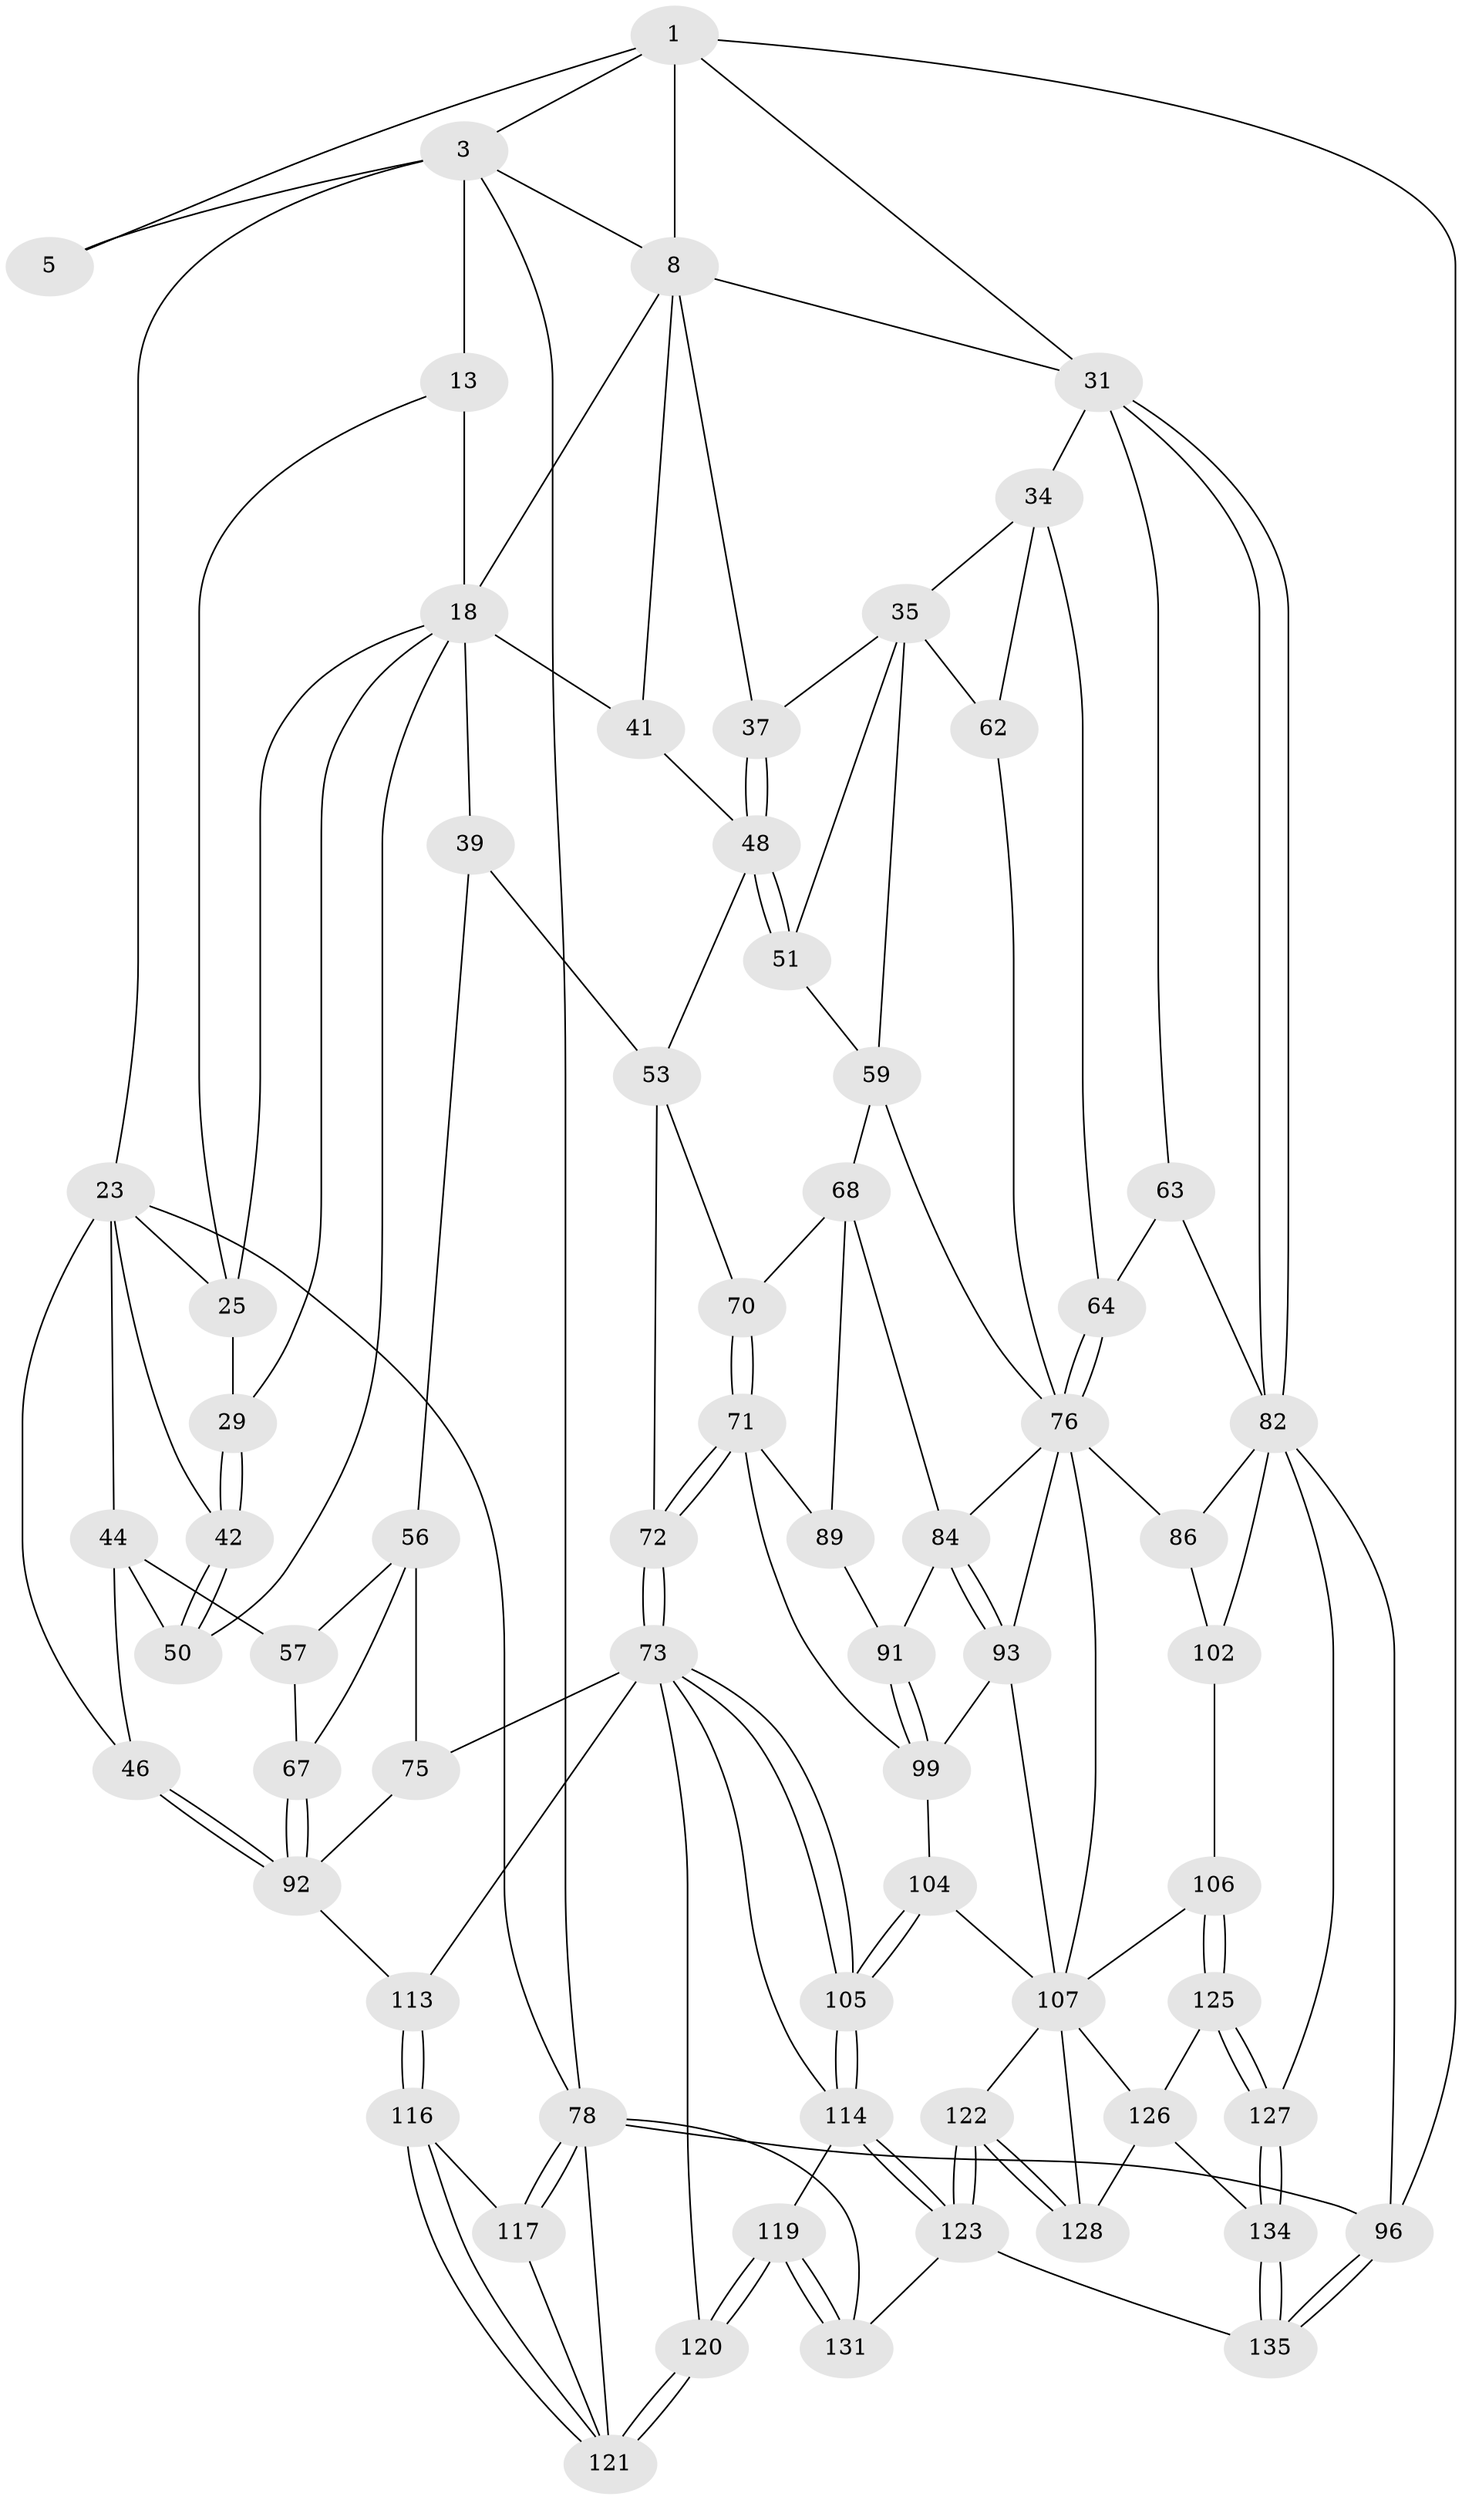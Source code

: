 // original degree distribution, {3: 0.02962962962962963, 6: 0.21481481481481482, 5: 0.5481481481481482, 4: 0.2074074074074074}
// Generated by graph-tools (version 1.1) at 2025/21/03/04/25 18:21:08]
// undirected, 67 vertices, 157 edges
graph export_dot {
graph [start="1"]
  node [color=gray90,style=filled];
  1 [pos="+0.8196060438835822+0",super="+2+6"];
  3 [pos="+0.23554063987860896+0",super="+14+4"];
  5 [pos="+0.6807930009334063+0"];
  8 [pos="+0.7712242247990554+0.07822498421669878",super="+9"];
  13 [pos="+0.20504809181013323+0",super="+16"];
  18 [pos="+0.2969161577850667+0.1265348884010261",super="+19+27"];
  23 [pos="+0+0.21920624959549795",super="+47+24"];
  25 [pos="+0.03260796401173685+0.19600847755841266",super="+26"];
  29 [pos="+0.19400954185138075+0.25056288648551867"];
  31 [pos="+1+0.41383719029108923",super="+32"];
  34 [pos="+0.8822500777510037+0.3460162841961975",super="+61"];
  35 [pos="+0.8180244881810703+0.3519627315024965",super="+58+36"];
  37 [pos="+0.7259477857758182+0.2860294062651808"];
  39 [pos="+0.3680075747013456+0.4293675058176272",super="+55"];
  41 [pos="+0.503220003076875+0.23704167050111086"];
  42 [pos="+0.18260680492433837+0.3152978068011906"];
  44 [pos="+0.04811098112581632+0.44632916293584163",super="+52+45"];
  46 [pos="+0+0.5900126171345738"];
  48 [pos="+0.5925884084006812+0.42821392316325224",super="+49"];
  50 [pos="+0.1829989543986927+0.31911916233493653"];
  51 [pos="+0.6136495510311041+0.4492132623274874"];
  53 [pos="+0.4682705231033388+0.4817660860988173",super="+54"];
  56 [pos="+0.3047851656559097+0.45593301020366345",super="+66"];
  57 [pos="+0.22670939971176143+0.44769467338234875",super="+65"];
  59 [pos="+0.6675121777362325+0.5006307521727621",super="+60"];
  62 [pos="+0.7789982378508938+0.5211112742816509"];
  63 [pos="+0.9321530860798102+0.5489481272165198"];
  64 [pos="+0.9034781344185562+0.5570359807238026"];
  67 [pos="+0.2301426651093638+0.6029769737734645"];
  68 [pos="+0.5528958737970873+0.5640167859699681",super="+69"];
  70 [pos="+0.4691147068443191+0.484389521755127"];
  71 [pos="+0.44993782285439654+0.6513600188449927",super="+90"];
  72 [pos="+0.36883972993725195+0.6519586618999049"];
  73 [pos="+0.3555668768982116+0.6608087118057651",super="+74"];
  75 [pos="+0.2796587505635754+0.6500929786496863"];
  76 [pos="+0.8424672468503503+0.6453145527483997",super="+88+77"];
  78 [pos="+0+0.7223555037939935",super="+79"];
  82 [pos="+1+0.673690171233295",super="+97+83"];
  84 [pos="+0.6753135658739173+0.6107187368780909",super="+85"];
  86 [pos="+1+0.672136413623577",super="+87"];
  89 [pos="+0.46418605824474013+0.6520094658997864"];
  91 [pos="+0.6168611618646475+0.6802969961035036"];
  92 [pos="+0.08410130402149177+0.6579935528696035",super="+95"];
  93 [pos="+0.7752639710134249+0.6800296011531116",super="+98"];
  96 [pos="+1+1"];
  99 [pos="+0.6247296683398903+0.7214601957542898",super="+103"];
  102 [pos="+0.9404800107538996+0.7825261541597744"];
  104 [pos="+0.5058602003093052+0.8032566771340234"];
  105 [pos="+0.43809946875026756+0.8327491355117984"];
  106 [pos="+0.8759970713068999+0.8245842420884877"];
  107 [pos="+0.8182528314552352+0.8058122773192106",super="+108"];
  113 [pos="+0.17415301806990938+0.7670203650419621"];
  114 [pos="+0.4135400737406875+0.8698888468546866",super="+115"];
  116 [pos="+0.14635740671527428+0.8074840767205229"];
  117 [pos="+0.1377104668850075+0.8106543675105363"];
  119 [pos="+0.28332632233024824+0.9558544959118532"];
  120 [pos="+0.25082519692165767+0.9175219514886686"];
  121 [pos="+0.2251126650682227+0.8976036830764795",super="+124"];
  122 [pos="+0.5762149093689323+0.9950921470085495"];
  123 [pos="+0.5624751210624973+1",super="+133"];
  125 [pos="+0.9090839326006628+0.8929148718368459"];
  126 [pos="+0.7799965321541298+0.9284212650152601",super="+129"];
  127 [pos="+0.9385113377714236+0.9230933176246358"];
  128 [pos="+0.5927999947902021+0.9770503024697762"];
  131 [pos="+0.24066772315223395+1"];
  134 [pos="+0.8464805237916883+1"];
  135 [pos="+0.8363567586204904+1"];
  1 -- 96;
  1 -- 3;
  1 -- 8 [weight=3];
  1 -- 5;
  1 -- 31;
  3 -- 13 [weight=2];
  3 -- 23;
  3 -- 5;
  3 -- 8;
  3 -- 78;
  8 -- 18;
  8 -- 37;
  8 -- 41;
  8 -- 31;
  13 -- 25;
  13 -- 18;
  18 -- 25;
  18 -- 50;
  18 -- 39 [weight=2];
  18 -- 41;
  18 -- 29;
  23 -- 78;
  23 -- 46;
  23 -- 25;
  23 -- 42;
  23 -- 44;
  25 -- 29;
  29 -- 42;
  29 -- 42;
  31 -- 82;
  31 -- 82;
  31 -- 34;
  31 -- 63;
  34 -- 35;
  34 -- 64;
  34 -- 62;
  35 -- 59;
  35 -- 62;
  35 -- 51;
  35 -- 37;
  37 -- 48;
  37 -- 48;
  39 -- 56;
  39 -- 53;
  41 -- 48;
  42 -- 50;
  42 -- 50;
  44 -- 57 [weight=2];
  44 -- 50;
  44 -- 46;
  46 -- 92;
  46 -- 92;
  48 -- 51;
  48 -- 51;
  48 -- 53;
  51 -- 59;
  53 -- 70;
  53 -- 72;
  56 -- 57;
  56 -- 67;
  56 -- 75;
  57 -- 67;
  59 -- 68;
  59 -- 76;
  62 -- 76;
  63 -- 64;
  63 -- 82;
  64 -- 76;
  64 -- 76;
  67 -- 92;
  67 -- 92;
  68 -- 84;
  68 -- 89;
  68 -- 70;
  70 -- 71;
  70 -- 71;
  71 -- 72;
  71 -- 72;
  71 -- 89;
  71 -- 99;
  72 -- 73;
  72 -- 73;
  73 -- 105;
  73 -- 105;
  73 -- 113;
  73 -- 120;
  73 -- 75;
  73 -- 114;
  75 -- 92;
  76 -- 107;
  76 -- 93;
  76 -- 84;
  76 -- 86;
  78 -- 117;
  78 -- 117;
  78 -- 96;
  78 -- 131;
  78 -- 121 [weight=2];
  82 -- 96;
  82 -- 102;
  82 -- 127;
  82 -- 86;
  84 -- 93;
  84 -- 93;
  84 -- 91;
  86 -- 102;
  89 -- 91;
  91 -- 99;
  91 -- 99;
  92 -- 113;
  93 -- 99;
  93 -- 107;
  96 -- 135;
  96 -- 135;
  99 -- 104;
  102 -- 106;
  104 -- 105;
  104 -- 105;
  104 -- 107;
  105 -- 114;
  105 -- 114;
  106 -- 107;
  106 -- 125;
  106 -- 125;
  107 -- 128;
  107 -- 122;
  107 -- 126;
  113 -- 116;
  113 -- 116;
  114 -- 123;
  114 -- 123;
  114 -- 119;
  116 -- 117;
  116 -- 121;
  116 -- 121;
  117 -- 121;
  119 -- 120;
  119 -- 120;
  119 -- 131;
  119 -- 131;
  120 -- 121;
  120 -- 121;
  122 -- 123;
  122 -- 123;
  122 -- 128;
  122 -- 128;
  123 -- 131;
  123 -- 135;
  125 -- 126;
  125 -- 127;
  125 -- 127;
  126 -- 128;
  126 -- 134;
  127 -- 134;
  127 -- 134;
  134 -- 135;
  134 -- 135;
}
